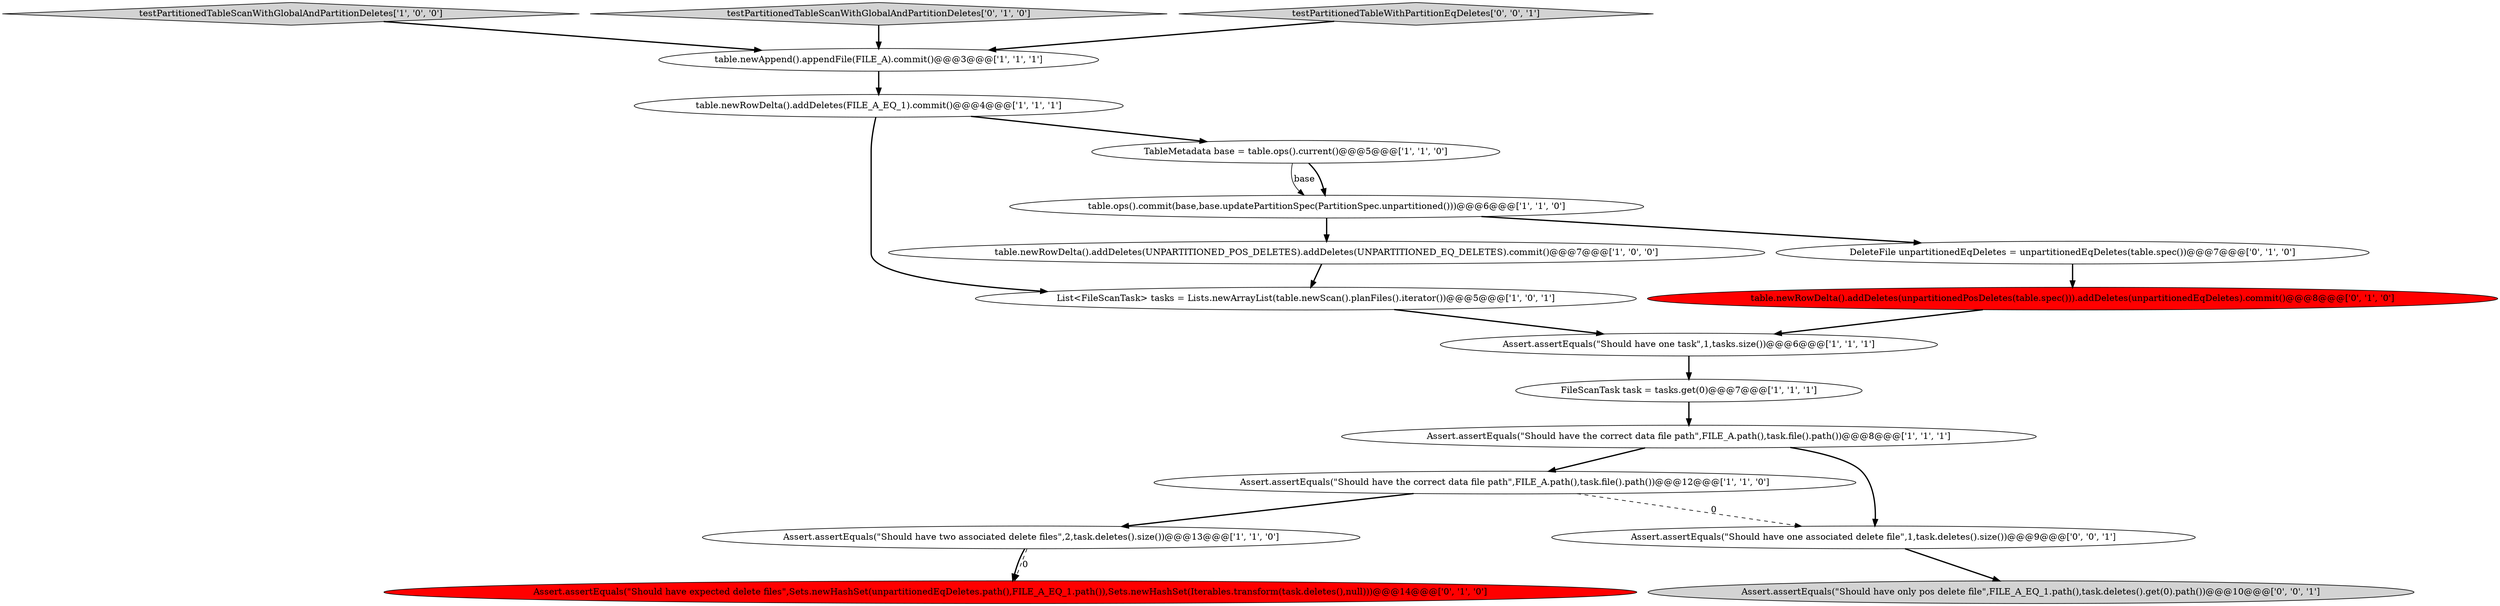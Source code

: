 digraph {
1 [style = filled, label = "testPartitionedTableScanWithGlobalAndPartitionDeletes['1', '0', '0']", fillcolor = lightgray, shape = diamond image = "AAA0AAABBB1BBB"];
14 [style = filled, label = "table.newRowDelta().addDeletes(unpartitionedPosDeletes(table.spec())).addDeletes(unpartitionedEqDeletes).commit()@@@8@@@['0', '1', '0']", fillcolor = red, shape = ellipse image = "AAA1AAABBB2BBB"];
13 [style = filled, label = "testPartitionedTableScanWithGlobalAndPartitionDeletes['0', '1', '0']", fillcolor = lightgray, shape = diamond image = "AAA0AAABBB2BBB"];
8 [style = filled, label = "List<FileScanTask> tasks = Lists.newArrayList(table.newScan().planFiles().iterator())@@@5@@@['1', '0', '1']", fillcolor = white, shape = ellipse image = "AAA0AAABBB1BBB"];
0 [style = filled, label = "Assert.assertEquals(\"Should have one task\",1,tasks.size())@@@6@@@['1', '1', '1']", fillcolor = white, shape = ellipse image = "AAA0AAABBB1BBB"];
4 [style = filled, label = "Assert.assertEquals(\"Should have the correct data file path\",FILE_A.path(),task.file().path())@@@12@@@['1', '1', '0']", fillcolor = white, shape = ellipse image = "AAA0AAABBB1BBB"];
11 [style = filled, label = "table.ops().commit(base,base.updatePartitionSpec(PartitionSpec.unpartitioned()))@@@6@@@['1', '1', '0']", fillcolor = white, shape = ellipse image = "AAA0AAABBB1BBB"];
12 [style = filled, label = "DeleteFile unpartitionedEqDeletes = unpartitionedEqDeletes(table.spec())@@@7@@@['0', '1', '0']", fillcolor = white, shape = ellipse image = "AAA0AAABBB2BBB"];
10 [style = filled, label = "table.newAppend().appendFile(FILE_A).commit()@@@3@@@['1', '1', '1']", fillcolor = white, shape = ellipse image = "AAA0AAABBB1BBB"];
6 [style = filled, label = "Assert.assertEquals(\"Should have the correct data file path\",FILE_A.path(),task.file().path())@@@8@@@['1', '1', '1']", fillcolor = white, shape = ellipse image = "AAA0AAABBB1BBB"];
9 [style = filled, label = "Assert.assertEquals(\"Should have two associated delete files\",2,task.deletes().size())@@@13@@@['1', '1', '0']", fillcolor = white, shape = ellipse image = "AAA0AAABBB1BBB"];
16 [style = filled, label = "testPartitionedTableWithPartitionEqDeletes['0', '0', '1']", fillcolor = lightgray, shape = diamond image = "AAA0AAABBB3BBB"];
15 [style = filled, label = "Assert.assertEquals(\"Should have expected delete files\",Sets.newHashSet(unpartitionedEqDeletes.path(),FILE_A_EQ_1.path()),Sets.newHashSet(Iterables.transform(task.deletes(),null)))@@@14@@@['0', '1', '0']", fillcolor = red, shape = ellipse image = "AAA1AAABBB2BBB"];
18 [style = filled, label = "Assert.assertEquals(\"Should have only pos delete file\",FILE_A_EQ_1.path(),task.deletes().get(0).path())@@@10@@@['0', '0', '1']", fillcolor = lightgray, shape = ellipse image = "AAA0AAABBB3BBB"];
5 [style = filled, label = "FileScanTask task = tasks.get(0)@@@7@@@['1', '1', '1']", fillcolor = white, shape = ellipse image = "AAA0AAABBB1BBB"];
7 [style = filled, label = "TableMetadata base = table.ops().current()@@@5@@@['1', '1', '0']", fillcolor = white, shape = ellipse image = "AAA0AAABBB1BBB"];
17 [style = filled, label = "Assert.assertEquals(\"Should have one associated delete file\",1,task.deletes().size())@@@9@@@['0', '0', '1']", fillcolor = white, shape = ellipse image = "AAA0AAABBB3BBB"];
3 [style = filled, label = "table.newRowDelta().addDeletes(UNPARTITIONED_POS_DELETES).addDeletes(UNPARTITIONED_EQ_DELETES).commit()@@@7@@@['1', '0', '0']", fillcolor = white, shape = ellipse image = "AAA0AAABBB1BBB"];
2 [style = filled, label = "table.newRowDelta().addDeletes(FILE_A_EQ_1).commit()@@@4@@@['1', '1', '1']", fillcolor = white, shape = ellipse image = "AAA0AAABBB1BBB"];
6->17 [style = bold, label=""];
4->9 [style = bold, label=""];
13->10 [style = bold, label=""];
7->11 [style = bold, label=""];
4->17 [style = dashed, label="0"];
16->10 [style = bold, label=""];
11->12 [style = bold, label=""];
8->0 [style = bold, label=""];
6->4 [style = bold, label=""];
5->6 [style = bold, label=""];
14->0 [style = bold, label=""];
9->15 [style = dashed, label="0"];
11->3 [style = bold, label=""];
9->15 [style = bold, label=""];
7->11 [style = solid, label="base"];
3->8 [style = bold, label=""];
12->14 [style = bold, label=""];
10->2 [style = bold, label=""];
2->7 [style = bold, label=""];
1->10 [style = bold, label=""];
17->18 [style = bold, label=""];
2->8 [style = bold, label=""];
0->5 [style = bold, label=""];
}

